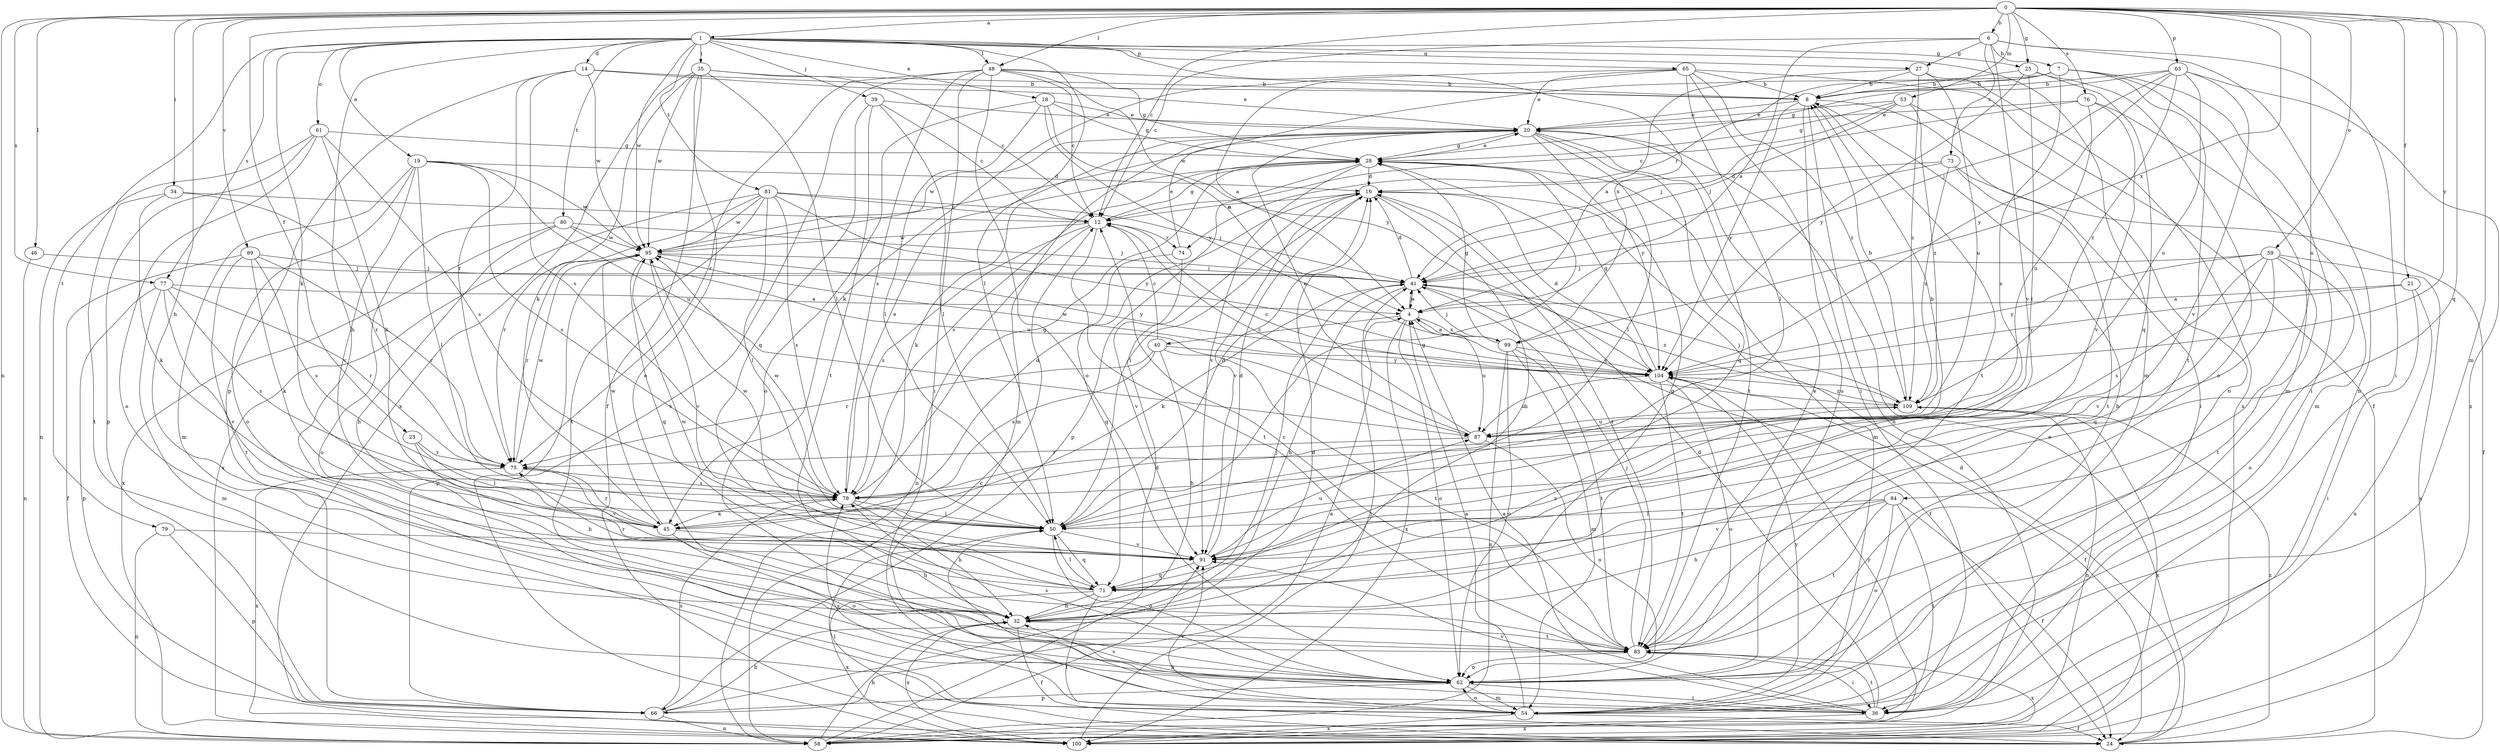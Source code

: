 strict digraph  {
0;
1;
4;
6;
7;
8;
12;
14;
16;
18;
19;
20;
21;
23;
24;
25;
27;
28;
32;
34;
35;
36;
39;
40;
41;
45;
46;
48;
50;
53;
54;
58;
59;
61;
62;
63;
65;
66;
71;
73;
74;
75;
76;
77;
78;
79;
80;
81;
83;
84;
87;
89;
91;
95;
99;
100;
104;
109;
0 -> 1  [label=a];
0 -> 6  [label=b];
0 -> 12  [label=c];
0 -> 21  [label=f];
0 -> 23  [label=f];
0 -> 25  [label=g];
0 -> 32  [label=h];
0 -> 34  [label=i];
0 -> 46  [label=l];
0 -> 48  [label=l];
0 -> 53  [label=m];
0 -> 54  [label=m];
0 -> 58  [label=n];
0 -> 59  [label=o];
0 -> 63  [label=p];
0 -> 71  [label=q];
0 -> 76  [label=s];
0 -> 77  [label=s];
0 -> 84  [label=u];
0 -> 89  [label=v];
0 -> 99  [label=x];
0 -> 104  [label=y];
1 -> 14  [label=d];
1 -> 18  [label=e];
1 -> 19  [label=e];
1 -> 25  [label=g];
1 -> 27  [label=g];
1 -> 32  [label=h];
1 -> 35  [label=i];
1 -> 39  [label=j];
1 -> 45  [label=k];
1 -> 48  [label=l];
1 -> 50  [label=l];
1 -> 54  [label=m];
1 -> 61  [label=o];
1 -> 65  [label=p];
1 -> 77  [label=s];
1 -> 79  [label=t];
1 -> 80  [label=t];
1 -> 81  [label=t];
1 -> 95  [label=w];
1 -> 99  [label=x];
4 -> 40  [label=j];
4 -> 41  [label=j];
4 -> 62  [label=o];
4 -> 87  [label=u];
4 -> 99  [label=x];
4 -> 100  [label=x];
6 -> 4  [label=a];
6 -> 7  [label=b];
6 -> 12  [label=c];
6 -> 27  [label=g];
6 -> 36  [label=i];
6 -> 58  [label=n];
6 -> 73  [label=r];
6 -> 91  [label=v];
7 -> 8  [label=b];
7 -> 36  [label=i];
7 -> 54  [label=m];
7 -> 74  [label=r];
7 -> 78  [label=s];
7 -> 83  [label=t];
7 -> 95  [label=w];
8 -> 20  [label=e];
8 -> 36  [label=i];
8 -> 58  [label=n];
8 -> 62  [label=o];
8 -> 83  [label=t];
8 -> 104  [label=y];
12 -> 28  [label=g];
12 -> 58  [label=n];
12 -> 74  [label=r];
12 -> 78  [label=s];
12 -> 83  [label=t];
12 -> 95  [label=w];
14 -> 8  [label=b];
14 -> 20  [label=e];
14 -> 66  [label=p];
14 -> 75  [label=r];
14 -> 78  [label=s];
14 -> 95  [label=w];
16 -> 12  [label=c];
16 -> 32  [label=h];
16 -> 50  [label=l];
16 -> 83  [label=t];
16 -> 91  [label=v];
18 -> 4  [label=a];
18 -> 20  [label=e];
18 -> 28  [label=g];
18 -> 50  [label=l];
18 -> 62  [label=o];
18 -> 104  [label=y];
19 -> 16  [label=d];
19 -> 50  [label=l];
19 -> 54  [label=m];
19 -> 62  [label=o];
19 -> 78  [label=s];
19 -> 87  [label=u];
19 -> 91  [label=v];
19 -> 95  [label=w];
20 -> 28  [label=g];
20 -> 50  [label=l];
20 -> 54  [label=m];
20 -> 71  [label=q];
20 -> 83  [label=t];
20 -> 95  [label=w];
20 -> 104  [label=y];
21 -> 4  [label=a];
21 -> 36  [label=i];
21 -> 58  [label=n];
21 -> 104  [label=y];
23 -> 32  [label=h];
23 -> 50  [label=l];
23 -> 75  [label=r];
24 -> 16  [label=d];
24 -> 20  [label=e];
24 -> 50  [label=l];
24 -> 109  [label=z];
25 -> 8  [label=b];
25 -> 50  [label=l];
25 -> 62  [label=o];
25 -> 71  [label=q];
25 -> 104  [label=y];
27 -> 4  [label=a];
27 -> 8  [label=b];
27 -> 87  [label=u];
27 -> 100  [label=x];
27 -> 109  [label=z];
28 -> 16  [label=d];
28 -> 20  [label=e];
28 -> 45  [label=k];
28 -> 54  [label=m];
28 -> 66  [label=p];
28 -> 78  [label=s];
28 -> 91  [label=v];
32 -> 24  [label=f];
32 -> 28  [label=g];
32 -> 41  [label=j];
32 -> 83  [label=t];
32 -> 100  [label=x];
34 -> 12  [label=c];
34 -> 45  [label=k];
34 -> 75  [label=r];
34 -> 83  [label=t];
35 -> 8  [label=b];
35 -> 12  [label=c];
35 -> 24  [label=f];
35 -> 45  [label=k];
35 -> 50  [label=l];
35 -> 62  [label=o];
35 -> 95  [label=w];
35 -> 100  [label=x];
36 -> 4  [label=a];
36 -> 16  [label=d];
36 -> 32  [label=h];
36 -> 50  [label=l];
36 -> 83  [label=t];
36 -> 91  [label=v];
36 -> 100  [label=x];
39 -> 12  [label=c];
39 -> 20  [label=e];
39 -> 50  [label=l];
39 -> 71  [label=q];
39 -> 83  [label=t];
40 -> 12  [label=c];
40 -> 32  [label=h];
40 -> 75  [label=r];
40 -> 78  [label=s];
40 -> 83  [label=t];
40 -> 104  [label=y];
41 -> 4  [label=a];
41 -> 16  [label=d];
41 -> 24  [label=f];
41 -> 32  [label=h];
41 -> 45  [label=k];
41 -> 109  [label=z];
45 -> 16  [label=d];
45 -> 32  [label=h];
45 -> 62  [label=o];
45 -> 75  [label=r];
45 -> 95  [label=w];
46 -> 41  [label=j];
46 -> 58  [label=n];
48 -> 8  [label=b];
48 -> 12  [label=c];
48 -> 28  [label=g];
48 -> 36  [label=i];
48 -> 62  [label=o];
48 -> 75  [label=r];
48 -> 78  [label=s];
48 -> 100  [label=x];
48 -> 104  [label=y];
50 -> 16  [label=d];
50 -> 28  [label=g];
50 -> 62  [label=o];
50 -> 71  [label=q];
50 -> 91  [label=v];
50 -> 95  [label=w];
53 -> 12  [label=c];
53 -> 20  [label=e];
53 -> 28  [label=g];
53 -> 41  [label=j];
53 -> 62  [label=o];
53 -> 109  [label=z];
54 -> 4  [label=a];
54 -> 8  [label=b];
54 -> 24  [label=f];
54 -> 62  [label=o];
54 -> 78  [label=s];
54 -> 91  [label=v];
54 -> 100  [label=x];
54 -> 104  [label=y];
58 -> 12  [label=c];
58 -> 16  [label=d];
58 -> 32  [label=h];
58 -> 91  [label=v];
58 -> 104  [label=y];
59 -> 41  [label=j];
59 -> 62  [label=o];
59 -> 71  [label=q];
59 -> 78  [label=s];
59 -> 83  [label=t];
59 -> 91  [label=v];
59 -> 100  [label=x];
59 -> 104  [label=y];
61 -> 28  [label=g];
61 -> 45  [label=k];
61 -> 58  [label=n];
61 -> 62  [label=o];
61 -> 66  [label=p];
61 -> 78  [label=s];
62 -> 36  [label=i];
62 -> 54  [label=m];
62 -> 66  [label=p];
62 -> 78  [label=s];
63 -> 8  [label=b];
63 -> 28  [label=g];
63 -> 41  [label=j];
63 -> 87  [label=u];
63 -> 91  [label=v];
63 -> 100  [label=x];
63 -> 104  [label=y];
63 -> 109  [label=z];
65 -> 4  [label=a];
65 -> 8  [label=b];
65 -> 20  [label=e];
65 -> 24  [label=f];
65 -> 36  [label=i];
65 -> 45  [label=k];
65 -> 50  [label=l];
65 -> 109  [label=z];
66 -> 4  [label=a];
66 -> 16  [label=d];
66 -> 32  [label=h];
66 -> 58  [label=n];
66 -> 78  [label=s];
71 -> 24  [label=f];
71 -> 32  [label=h];
71 -> 50  [label=l];
71 -> 75  [label=r];
71 -> 95  [label=w];
71 -> 100  [label=x];
71 -> 109  [label=z];
73 -> 16  [label=d];
73 -> 24  [label=f];
73 -> 41  [label=j];
73 -> 83  [label=t];
73 -> 109  [label=z];
74 -> 20  [label=e];
74 -> 71  [label=q];
74 -> 91  [label=v];
75 -> 78  [label=s];
75 -> 91  [label=v];
75 -> 95  [label=w];
75 -> 100  [label=x];
76 -> 20  [label=e];
76 -> 41  [label=j];
76 -> 54  [label=m];
76 -> 87  [label=u];
76 -> 91  [label=v];
77 -> 4  [label=a];
77 -> 54  [label=m];
77 -> 66  [label=p];
77 -> 75  [label=r];
77 -> 78  [label=s];
77 -> 91  [label=v];
78 -> 8  [label=b];
78 -> 20  [label=e];
78 -> 28  [label=g];
78 -> 32  [label=h];
78 -> 45  [label=k];
78 -> 50  [label=l];
78 -> 95  [label=w];
79 -> 58  [label=n];
79 -> 66  [label=p];
79 -> 91  [label=v];
80 -> 32  [label=h];
80 -> 41  [label=j];
80 -> 62  [label=o];
80 -> 87  [label=u];
80 -> 95  [label=w];
80 -> 100  [label=x];
81 -> 12  [label=c];
81 -> 41  [label=j];
81 -> 50  [label=l];
81 -> 75  [label=r];
81 -> 78  [label=s];
81 -> 83  [label=t];
81 -> 95  [label=w];
81 -> 100  [label=x];
81 -> 104  [label=y];
83 -> 12  [label=c];
83 -> 20  [label=e];
83 -> 36  [label=i];
83 -> 41  [label=j];
83 -> 62  [label=o];
83 -> 100  [label=x];
84 -> 24  [label=f];
84 -> 32  [label=h];
84 -> 36  [label=i];
84 -> 50  [label=l];
84 -> 62  [label=o];
84 -> 83  [label=t];
84 -> 91  [label=v];
87 -> 12  [label=c];
87 -> 20  [label=e];
87 -> 62  [label=o];
87 -> 75  [label=r];
89 -> 24  [label=f];
89 -> 41  [label=j];
89 -> 45  [label=k];
89 -> 75  [label=r];
89 -> 78  [label=s];
89 -> 83  [label=t];
91 -> 16  [label=d];
91 -> 71  [label=q];
91 -> 87  [label=u];
95 -> 41  [label=j];
95 -> 66  [label=p];
95 -> 71  [label=q];
95 -> 75  [label=r];
95 -> 91  [label=v];
95 -> 104  [label=y];
99 -> 4  [label=a];
99 -> 28  [label=g];
99 -> 41  [label=j];
99 -> 54  [label=m];
99 -> 58  [label=n];
99 -> 62  [label=o];
99 -> 83  [label=t];
99 -> 104  [label=y];
100 -> 41  [label=j];
104 -> 16  [label=d];
104 -> 24  [label=f];
104 -> 28  [label=g];
104 -> 62  [label=o];
104 -> 83  [label=t];
104 -> 87  [label=u];
104 -> 95  [label=w];
104 -> 109  [label=z];
109 -> 8  [label=b];
109 -> 12  [label=c];
109 -> 41  [label=j];
109 -> 58  [label=n];
109 -> 87  [label=u];
109 -> 100  [label=x];
}
